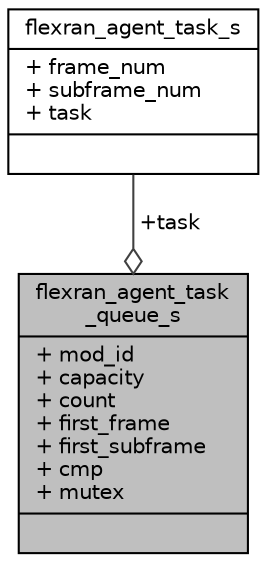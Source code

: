 digraph "flexran_agent_task_queue_s"
{
 // LATEX_PDF_SIZE
  edge [fontname="Helvetica",fontsize="10",labelfontname="Helvetica",labelfontsize="10"];
  node [fontname="Helvetica",fontsize="10",shape=record];
  Node1 [label="{flexran_agent_task\l_queue_s\n|+ mod_id\l+ capacity\l+ count\l+ first_frame\l+ first_subframe\l+ cmp\l+ mutex\l|}",height=0.2,width=0.4,color="black", fillcolor="grey75", style="filled", fontcolor="black",tooltip=" "];
  Node2 -> Node1 [color="grey25",fontsize="10",style="solid",label=" +task" ,arrowhead="odiamond",fontname="Helvetica"];
  Node2 [label="{flexran_agent_task_s\n|+ frame_num\l+ subframe_num\l+ task\l|}",height=0.2,width=0.4,color="black", fillcolor="white", style="filled",URL="$structflexran__agent__task__s.html",tooltip=" "];
}
